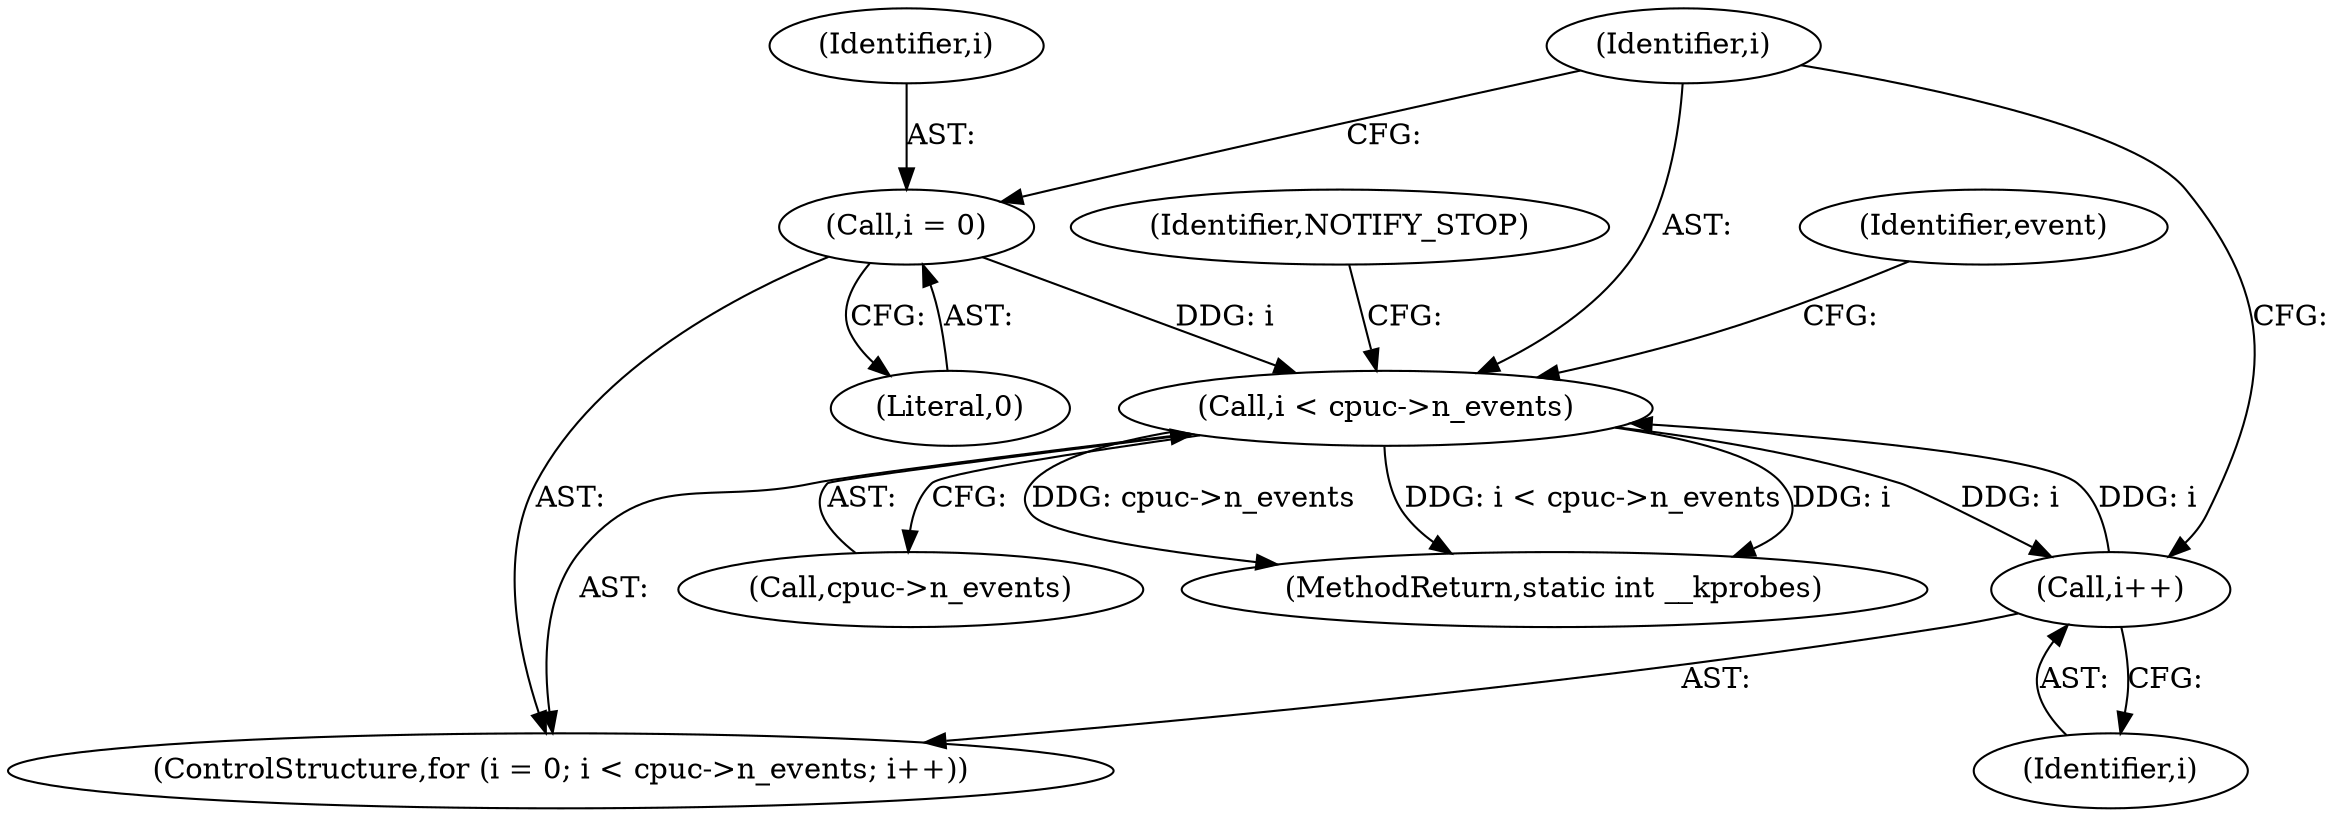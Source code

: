 digraph "0_linux_a8b0ca17b80e92faab46ee7179ba9e99ccb61233_31@pointer" {
"1000155" [label="(Call,i < cpuc->n_events)"];
"1000152" [label="(Call,i = 0)"];
"1000160" [label="(Call,i++)"];
"1000155" [label="(Call,i < cpuc->n_events)"];
"1000151" [label="(ControlStructure,for (i = 0; i < cpuc->n_events; i++))"];
"1000161" [label="(Identifier,i)"];
"1000155" [label="(Call,i < cpuc->n_events)"];
"1000152" [label="(Call,i = 0)"];
"1000154" [label="(Literal,0)"];
"1000157" [label="(Call,cpuc->n_events)"];
"1000165" [label="(Identifier,event)"];
"1000156" [label="(Identifier,i)"];
"1000160" [label="(Call,i++)"];
"1000153" [label="(Identifier,i)"];
"1000221" [label="(Identifier,NOTIFY_STOP)"];
"1000222" [label="(MethodReturn,static int __kprobes)"];
"1000155" -> "1000151"  [label="AST: "];
"1000155" -> "1000157"  [label="CFG: "];
"1000156" -> "1000155"  [label="AST: "];
"1000157" -> "1000155"  [label="AST: "];
"1000165" -> "1000155"  [label="CFG: "];
"1000221" -> "1000155"  [label="CFG: "];
"1000155" -> "1000222"  [label="DDG: cpuc->n_events"];
"1000155" -> "1000222"  [label="DDG: i < cpuc->n_events"];
"1000155" -> "1000222"  [label="DDG: i"];
"1000152" -> "1000155"  [label="DDG: i"];
"1000160" -> "1000155"  [label="DDG: i"];
"1000155" -> "1000160"  [label="DDG: i"];
"1000152" -> "1000151"  [label="AST: "];
"1000152" -> "1000154"  [label="CFG: "];
"1000153" -> "1000152"  [label="AST: "];
"1000154" -> "1000152"  [label="AST: "];
"1000156" -> "1000152"  [label="CFG: "];
"1000160" -> "1000151"  [label="AST: "];
"1000160" -> "1000161"  [label="CFG: "];
"1000161" -> "1000160"  [label="AST: "];
"1000156" -> "1000160"  [label="CFG: "];
}
